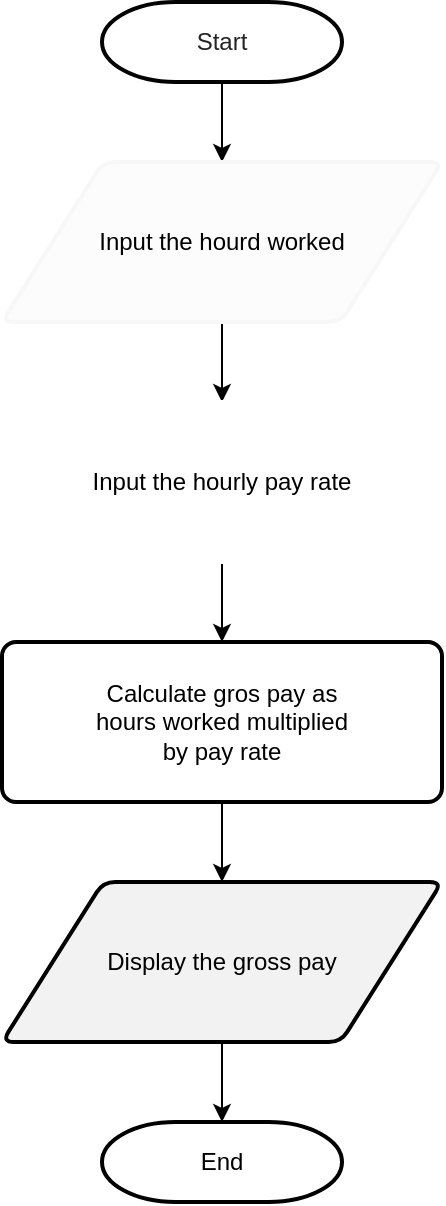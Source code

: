 <mxfile>
    <diagram id="gW-ByH4_aoxAjoiEdI_V" name="Page-1">
        <mxGraphModel dx="1118" dy="790" grid="1" gridSize="10" guides="1" tooltips="1" connect="1" arrows="1" fold="1" page="1" pageScale="1" pageWidth="850" pageHeight="1100" math="0" shadow="0">
            <root>
                <mxCell id="0"/>
                <mxCell id="1" parent="0"/>
                <mxCell id="7" style="edgeStyle=none;html=1;entryX=0.5;entryY=0;entryDx=0;entryDy=0;" edge="1" parent="1" source="2" target="3">
                    <mxGeometry relative="1" as="geometry"/>
                </mxCell>
                <mxCell id="2" value="Start" style="strokeWidth=2;html=1;shape=mxgraph.flowchart.terminator;whiteSpace=wrap;strokeColor=#030303;fillColor=#FFFFFF;fontColor=#242424;" vertex="1" parent="1">
                    <mxGeometry x="350" y="40" width="120" height="40" as="geometry"/>
                </mxCell>
                <mxCell id="8" style="edgeStyle=none;html=1;entryX=0.5;entryY=0;entryDx=0;entryDy=0;" edge="1" parent="1" source="3" target="4">
                    <mxGeometry relative="1" as="geometry"/>
                </mxCell>
                <mxCell id="3" value="Input the hourd worked" style="shape=parallelogram;html=1;strokeWidth=2;perimeter=parallelogramPerimeter;whiteSpace=wrap;rounded=1;arcSize=12;size=0.23;strokeColor=#F7F7F7;fillColor=#FCFCFC;fontColor=#000000;" vertex="1" parent="1">
                    <mxGeometry x="300" y="120" width="220" height="80" as="geometry"/>
                </mxCell>
                <mxCell id="9" style="edgeStyle=none;html=1;entryX=0.5;entryY=0;entryDx=0;entryDy=0;" edge="1" parent="1" source="4" target="5">
                    <mxGeometry relative="1" as="geometry"/>
                </mxCell>
                <mxCell id="4" value="Input the hourly pay rate" style="shape=parallelogram;html=1;strokeWidth=2;perimeter=parallelogramPerimeter;whiteSpace=wrap;rounded=1;arcSize=12;size=0.23;fontColor=#000000;strokeColor=#FFFFFF;fillColor=#FFFFFF;" vertex="1" parent="1">
                    <mxGeometry x="300" y="240" width="220" height="80" as="geometry"/>
                </mxCell>
                <mxCell id="10" style="edgeStyle=none;html=1;entryX=0.5;entryY=0;entryDx=0;entryDy=0;" edge="1" parent="1" source="5" target="6">
                    <mxGeometry relative="1" as="geometry"/>
                </mxCell>
                <mxCell id="5" value="Calculate gros pay as&lt;br&gt;hours worked multiplied&lt;br&gt;by pay rate" style="rounded=1;whiteSpace=wrap;html=1;absoluteArcSize=1;arcSize=14;strokeWidth=2;fontColor=#000000;fillColor=#FFFFFF;" vertex="1" parent="1">
                    <mxGeometry x="300" y="360" width="220" height="80" as="geometry"/>
                </mxCell>
                <mxCell id="12" style="edgeStyle=none;html=1;entryX=0.5;entryY=0;entryDx=0;entryDy=0;entryPerimeter=0;" edge="1" parent="1" source="6" target="11">
                    <mxGeometry relative="1" as="geometry">
                        <mxPoint x="410" y="580" as="targetPoint"/>
                    </mxGeometry>
                </mxCell>
                <mxCell id="6" value="Display the gross pay" style="shape=parallelogram;html=1;strokeWidth=2;perimeter=parallelogramPerimeter;whiteSpace=wrap;rounded=1;arcSize=12;size=0.23;fontColor=#000000;fillColor=#F2F2F2;" vertex="1" parent="1">
                    <mxGeometry x="300" y="480" width="220" height="80" as="geometry"/>
                </mxCell>
                <mxCell id="11" value="End" style="strokeWidth=2;html=1;shape=mxgraph.flowchart.terminator;whiteSpace=wrap;fontColor=#000000;fillColor=#FFFFFF;" vertex="1" parent="1">
                    <mxGeometry x="350" y="600" width="120" height="40" as="geometry"/>
                </mxCell>
            </root>
        </mxGraphModel>
    </diagram>
</mxfile>